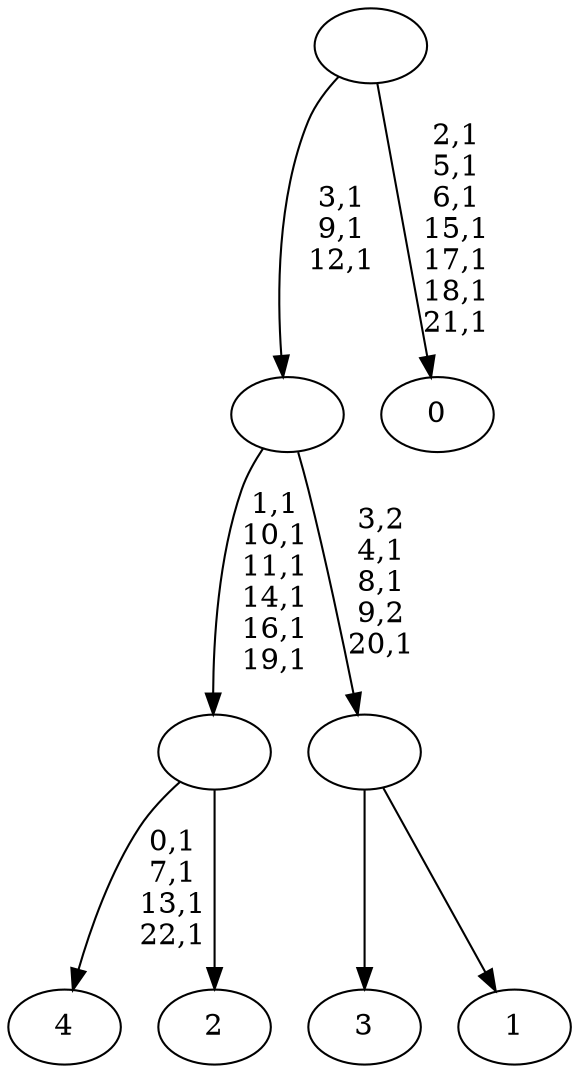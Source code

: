 digraph T {
	28 [label="4"]
	23 [label="3"]
	22 [label="2"]
	21 [label=""]
	15 [label="1"]
	14 [label=""]
	11 [label=""]
	8 [label="0"]
	0 [label=""]
	21 -> 28 [label="0,1\n7,1\n13,1\n22,1"]
	21 -> 22 [label=""]
	14 -> 23 [label=""]
	14 -> 15 [label=""]
	11 -> 14 [label="3,2\n4,1\n8,1\n9,2\n20,1"]
	11 -> 21 [label="1,1\n10,1\n11,1\n14,1\n16,1\n19,1"]
	0 -> 8 [label="2,1\n5,1\n6,1\n15,1\n17,1\n18,1\n21,1"]
	0 -> 11 [label="3,1\n9,1\n12,1"]
}
